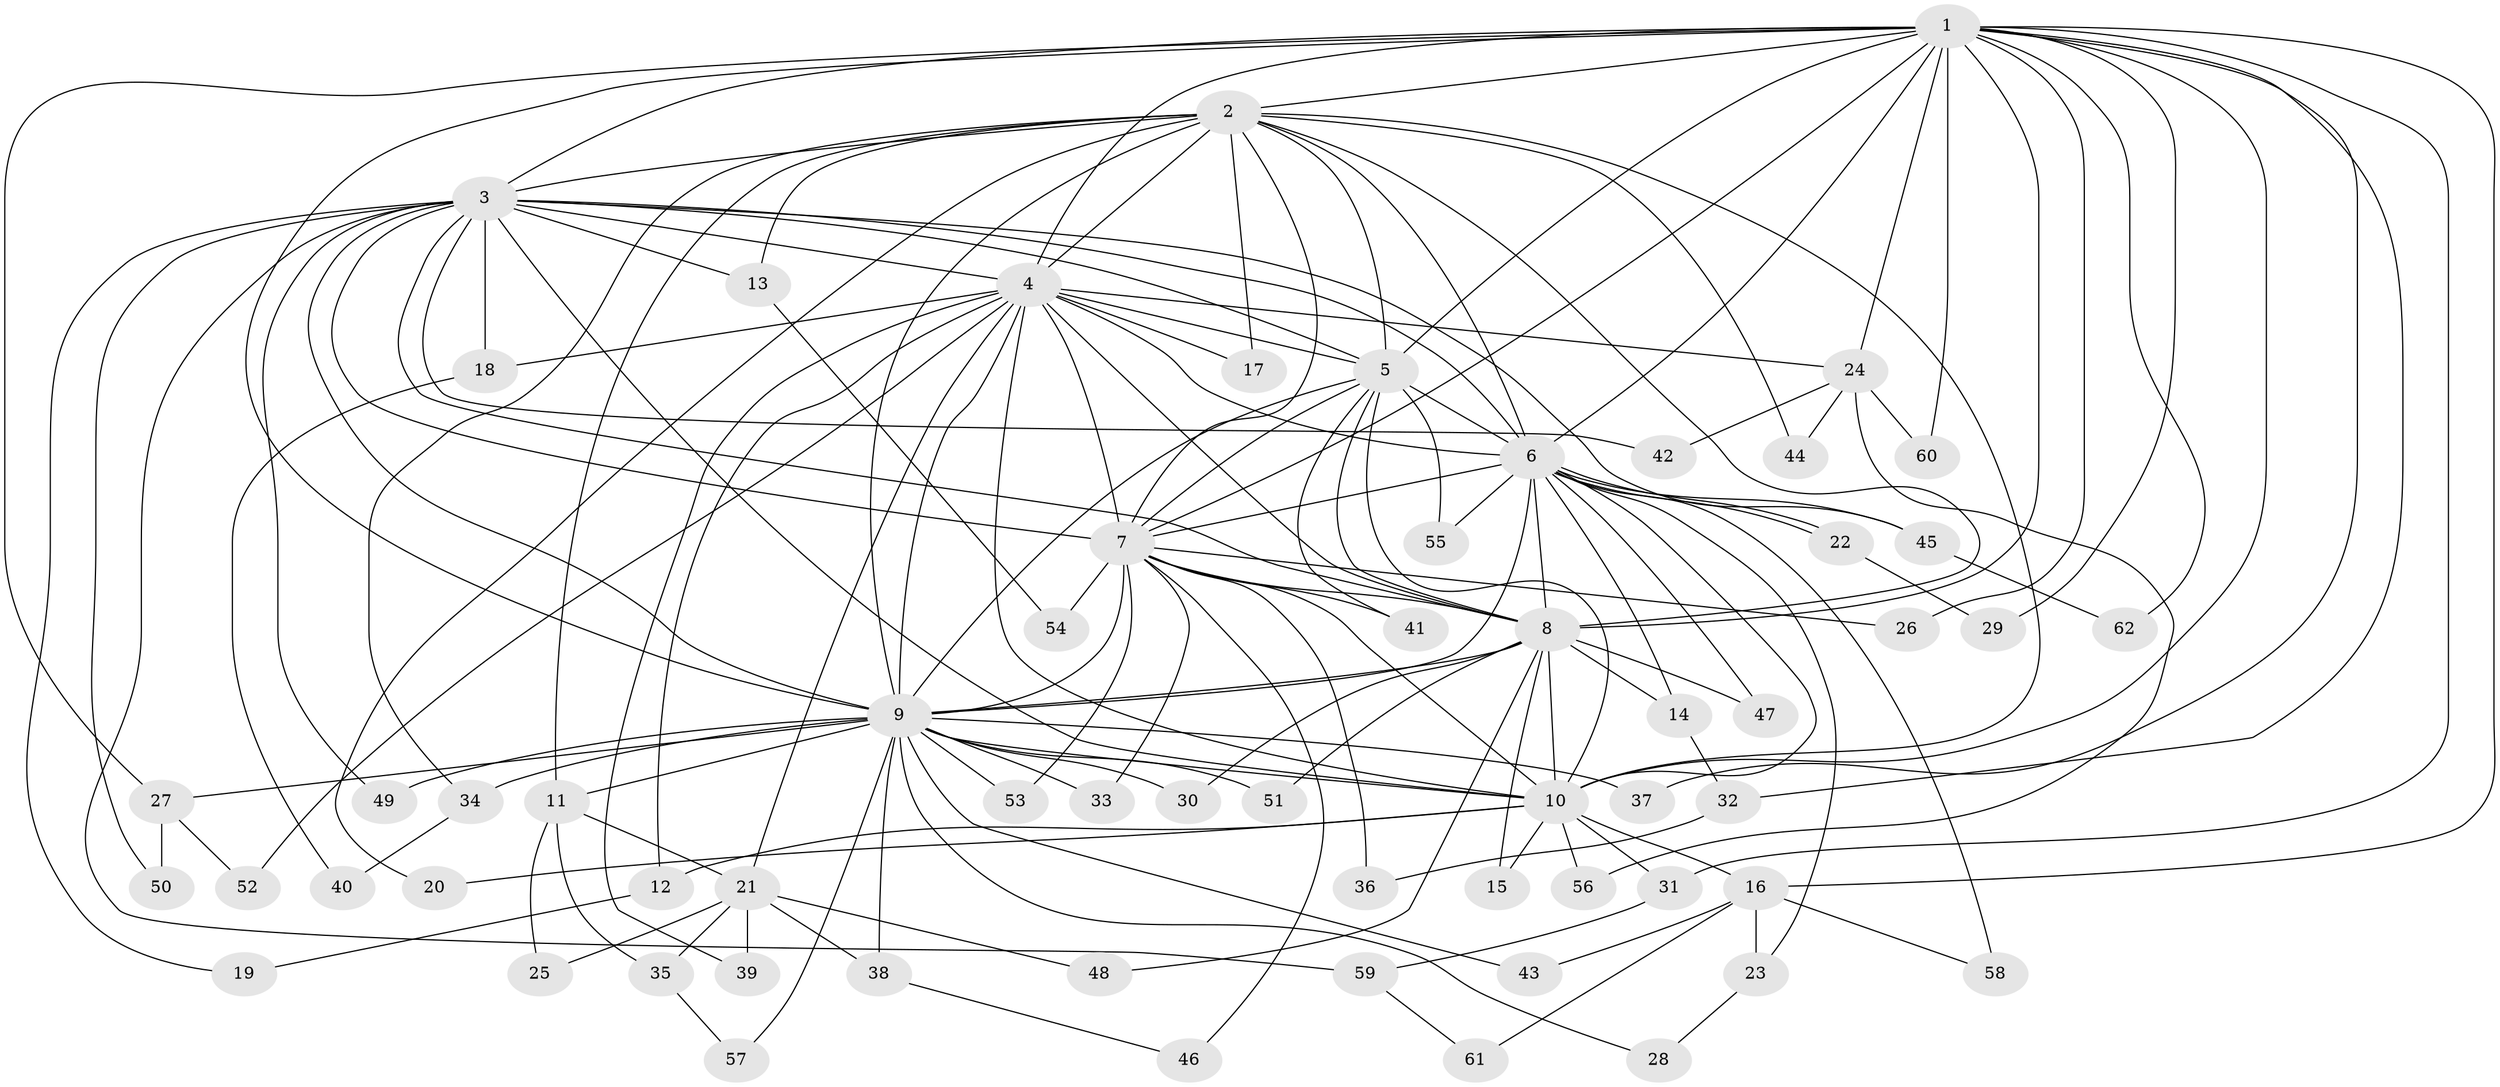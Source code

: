 // coarse degree distribution, {14: 0.07692307692307693, 3: 0.28205128205128205, 2: 0.358974358974359, 12: 0.02564102564102564, 13: 0.05128205128205128, 7: 0.02564102564102564, 1: 0.02564102564102564, 18: 0.02564102564102564, 16: 0.02564102564102564, 6: 0.05128205128205128, 15: 0.02564102564102564, 4: 0.02564102564102564}
// Generated by graph-tools (version 1.1) at 2025/36/03/04/25 23:36:29]
// undirected, 62 vertices, 149 edges
graph export_dot {
  node [color=gray90,style=filled];
  1;
  2;
  3;
  4;
  5;
  6;
  7;
  8;
  9;
  10;
  11;
  12;
  13;
  14;
  15;
  16;
  17;
  18;
  19;
  20;
  21;
  22;
  23;
  24;
  25;
  26;
  27;
  28;
  29;
  30;
  31;
  32;
  33;
  34;
  35;
  36;
  37;
  38;
  39;
  40;
  41;
  42;
  43;
  44;
  45;
  46;
  47;
  48;
  49;
  50;
  51;
  52;
  53;
  54;
  55;
  56;
  57;
  58;
  59;
  60;
  61;
  62;
  1 -- 2;
  1 -- 3;
  1 -- 4;
  1 -- 5;
  1 -- 6;
  1 -- 7;
  1 -- 8;
  1 -- 9;
  1 -- 10;
  1 -- 16;
  1 -- 24;
  1 -- 26;
  1 -- 27;
  1 -- 29;
  1 -- 31;
  1 -- 32;
  1 -- 37;
  1 -- 60;
  1 -- 62;
  2 -- 3;
  2 -- 4;
  2 -- 5;
  2 -- 6;
  2 -- 7;
  2 -- 8;
  2 -- 9;
  2 -- 10;
  2 -- 11;
  2 -- 13;
  2 -- 17;
  2 -- 20;
  2 -- 34;
  2 -- 44;
  3 -- 4;
  3 -- 5;
  3 -- 6;
  3 -- 7;
  3 -- 8;
  3 -- 9;
  3 -- 10;
  3 -- 13;
  3 -- 18;
  3 -- 19;
  3 -- 42;
  3 -- 45;
  3 -- 49;
  3 -- 50;
  3 -- 59;
  4 -- 5;
  4 -- 6;
  4 -- 7;
  4 -- 8;
  4 -- 9;
  4 -- 10;
  4 -- 12;
  4 -- 17;
  4 -- 18;
  4 -- 21;
  4 -- 24;
  4 -- 39;
  4 -- 52;
  5 -- 6;
  5 -- 7;
  5 -- 8;
  5 -- 9;
  5 -- 10;
  5 -- 41;
  5 -- 55;
  6 -- 7;
  6 -- 8;
  6 -- 9;
  6 -- 10;
  6 -- 14;
  6 -- 22;
  6 -- 22;
  6 -- 23;
  6 -- 45;
  6 -- 47;
  6 -- 55;
  6 -- 58;
  7 -- 8;
  7 -- 9;
  7 -- 10;
  7 -- 26;
  7 -- 33;
  7 -- 36;
  7 -- 41;
  7 -- 46;
  7 -- 53;
  7 -- 54;
  8 -- 9;
  8 -- 10;
  8 -- 14;
  8 -- 15;
  8 -- 30;
  8 -- 47;
  8 -- 48;
  8 -- 51;
  9 -- 10;
  9 -- 11;
  9 -- 27;
  9 -- 28;
  9 -- 30;
  9 -- 33;
  9 -- 34;
  9 -- 37;
  9 -- 38;
  9 -- 43;
  9 -- 49;
  9 -- 51;
  9 -- 53;
  9 -- 57;
  10 -- 12;
  10 -- 15;
  10 -- 16;
  10 -- 20;
  10 -- 31;
  10 -- 56;
  11 -- 21;
  11 -- 25;
  11 -- 35;
  12 -- 19;
  13 -- 54;
  14 -- 32;
  16 -- 23;
  16 -- 43;
  16 -- 58;
  16 -- 61;
  18 -- 40;
  21 -- 25;
  21 -- 35;
  21 -- 38;
  21 -- 39;
  21 -- 48;
  22 -- 29;
  23 -- 28;
  24 -- 42;
  24 -- 44;
  24 -- 56;
  24 -- 60;
  27 -- 50;
  27 -- 52;
  31 -- 59;
  32 -- 36;
  34 -- 40;
  35 -- 57;
  38 -- 46;
  45 -- 62;
  59 -- 61;
}
